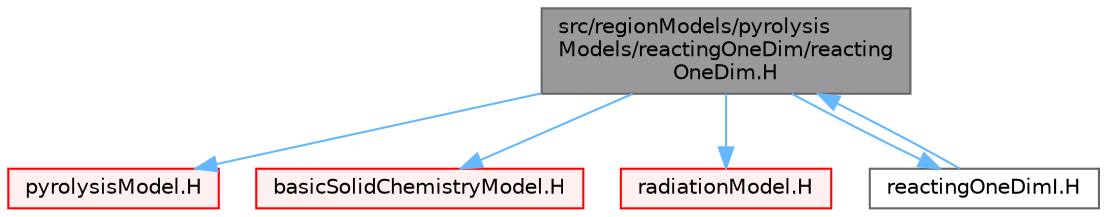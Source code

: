 digraph "src/regionModels/pyrolysisModels/reactingOneDim/reactingOneDim.H"
{
 // LATEX_PDF_SIZE
  bgcolor="transparent";
  edge [fontname=Helvetica,fontsize=10,labelfontname=Helvetica,labelfontsize=10];
  node [fontname=Helvetica,fontsize=10,shape=box,height=0.2,width=0.4];
  Node1 [id="Node000001",label="src/regionModels/pyrolysis\lModels/reactingOneDim/reacting\lOneDim.H",height=0.2,width=0.4,color="gray40", fillcolor="grey60", style="filled", fontcolor="black",tooltip=" "];
  Node1 -> Node2 [id="edge1_Node000001_Node000002",color="steelblue1",style="solid",tooltip=" "];
  Node2 [id="Node000002",label="pyrolysisModel.H",height=0.2,width=0.4,color="red", fillcolor="#FFF0F0", style="filled",URL="$pyrolysisModel_8H.html",tooltip=" "];
  Node1 -> Node433 [id="edge2_Node000001_Node000433",color="steelblue1",style="solid",tooltip=" "];
  Node433 [id="Node000433",label="basicSolidChemistryModel.H",height=0.2,width=0.4,color="red", fillcolor="#FFF0F0", style="filled",URL="$basicSolidChemistryModel_8H.html",tooltip=" "];
  Node1 -> Node453 [id="edge3_Node000001_Node000453",color="steelblue1",style="solid",tooltip=" "];
  Node453 [id="Node000453",label="radiationModel.H",height=0.2,width=0.4,color="red", fillcolor="#FFF0F0", style="filled",URL="$radiationModel_8H.html",tooltip=" "];
  Node1 -> Node456 [id="edge4_Node000001_Node000456",color="steelblue1",style="solid",tooltip=" "];
  Node456 [id="Node000456",label="reactingOneDimI.H",height=0.2,width=0.4,color="grey40", fillcolor="white", style="filled",URL="$reactingOneDimI_8H.html",tooltip=" "];
  Node456 -> Node1 [id="edge5_Node000456_Node000001",color="steelblue1",style="solid",tooltip=" "];
}
